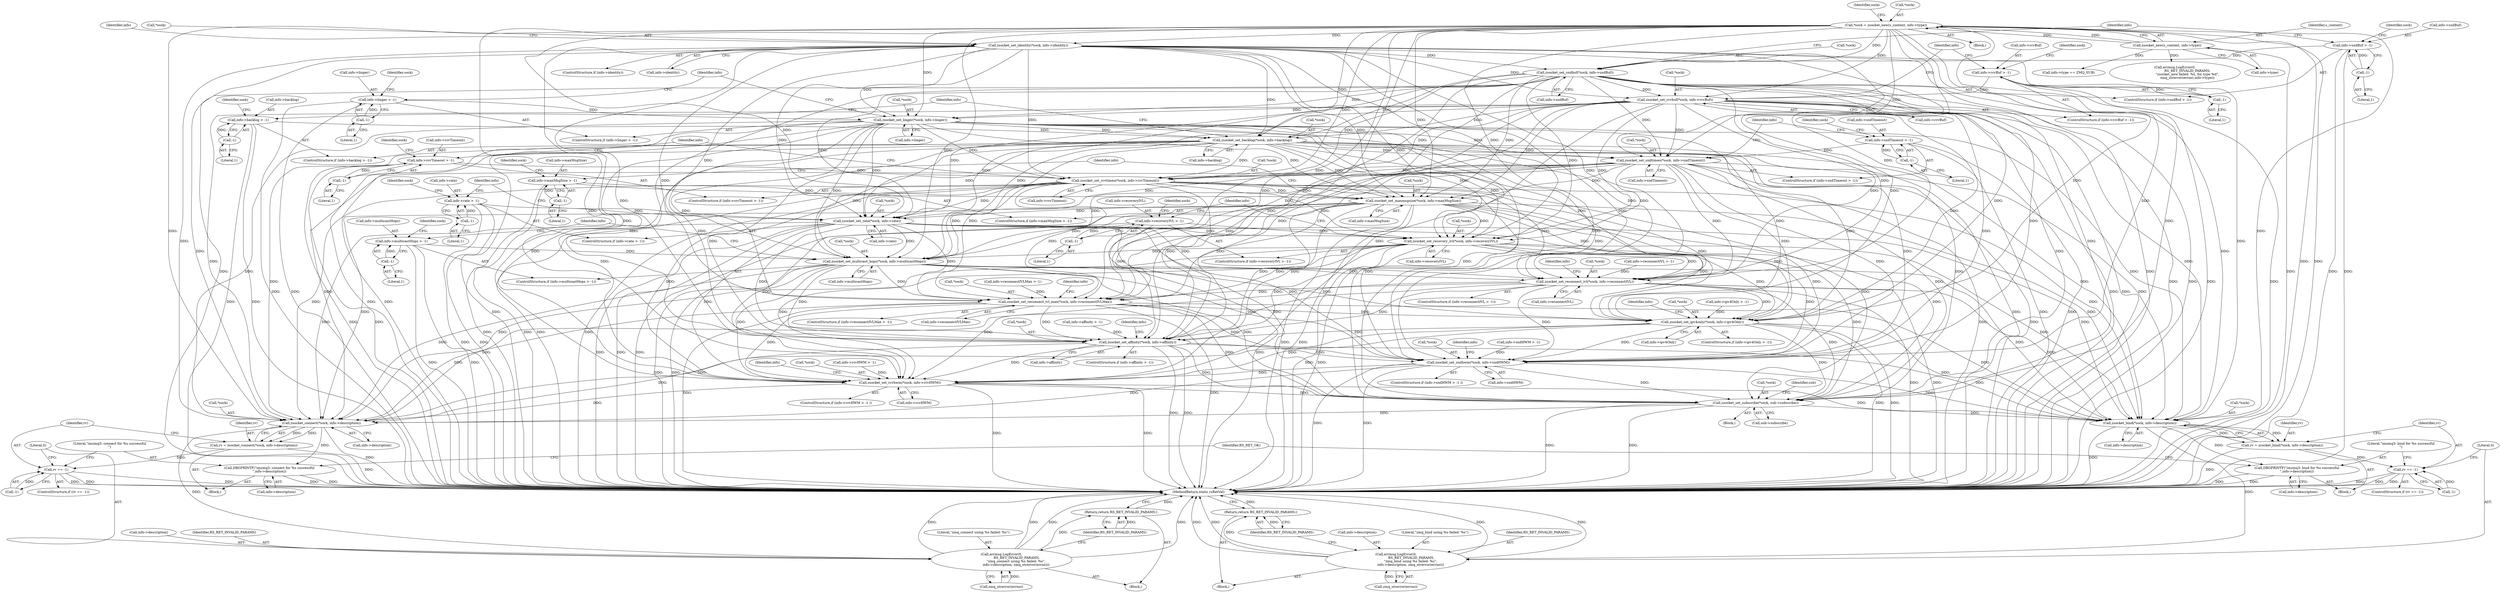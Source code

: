 digraph "0_rsyslog_062d0c671a29f7c6f7dff4a2f1f35df375bbb30b@API" {
"1000267" [label="(Call,zsocket_set_multicast_hops(*sock, info->multicastHops))"];
"1000163" [label="(Call,zsocket_set_rcvbuf(*sock, info->rcvBuf))"];
"1000150" [label="(Call,zsocket_set_sndbuf(*sock, info->sndBuf))"];
"1000137" [label="(Call,zsocket_set_identity(*sock, info->identity))"];
"1000110" [label="(Call,*sock = zsocket_new(s_context, info->type))"];
"1000113" [label="(Call,zsocket_new(s_context, info->type))"];
"1000144" [label="(Call,info->sndBuf > -1)"];
"1000148" [label="(Call,-1)"];
"1000157" [label="(Call,info->rcvBuf > -1)"];
"1000161" [label="(Call,-1)"];
"1000189" [label="(Call,zsocket_set_backlog(*sock, info->backlog))"];
"1000176" [label="(Call,zsocket_set_linger(*sock, info->linger))"];
"1000170" [label="(Call,info->linger > -1)"];
"1000174" [label="(Call,-1)"];
"1000183" [label="(Call,info->backlog > -1)"];
"1000187" [label="(Call,-1)"];
"1000215" [label="(Call,zsocket_set_rcvtimeo(*sock, info->rcvTimeout))"];
"1000202" [label="(Call,zsocket_set_sndtimeo(*sock, info->sndTimeout))"];
"1000196" [label="(Call,info->sndTimeout > -1)"];
"1000200" [label="(Call,-1)"];
"1000209" [label="(Call,info->rcvTimeout > -1)"];
"1000213" [label="(Call,-1)"];
"1000254" [label="(Call,zsocket_set_recovery_ivl(*sock, info->recoveryIVL))"];
"1000228" [label="(Call,zsocket_set_maxmsgsize(*sock, info->maxMsgSize))"];
"1000222" [label="(Call,info->maxMsgSize > -1)"];
"1000226" [label="(Call,-1)"];
"1000241" [label="(Call,zsocket_set_rate(*sock, info->rate))"];
"1000235" [label="(Call,info->rate > -1)"];
"1000239" [label="(Call,-1)"];
"1000248" [label="(Call,info->recoveryIVL > -1)"];
"1000252" [label="(Call,-1)"];
"1000261" [label="(Call,info->multicastHops > -1)"];
"1000265" [label="(Call,-1)"];
"1000280" [label="(Call,zsocket_set_reconnect_ivl(*sock, info->reconnectIVL))"];
"1000293" [label="(Call,zsocket_set_reconnect_ivl_max(*sock, info->reconnectIVLMax))"];
"1000306" [label="(Call,zsocket_set_ipv4only(*sock, info->ipv4Only))"];
"1000319" [label="(Call,zsocket_set_affinity(*sock, info->affinity))"];
"1000332" [label="(Call,zsocket_set_sndhwm(*sock, info->sndHWM))"];
"1000345" [label="(Call,zsocket_set_rcvhwm(*sock, info->rcvHWM))"];
"1000373" [label="(Call,zsocket_set_subscribe(*sock, sub->subscribe))"];
"1000388" [label="(Call,zsocket_connect(*sock, info->description))"];
"1000386" [label="(Call,rv = zsocket_connect(*sock, info->description))"];
"1000395" [label="(Call,rv == -1)"];
"1000400" [label="(Call,errmsg.LogError(0,\n                             RS_RET_INVALID_PARAMS,\n                            \"zmq_connect using %s failed: %s\",\n                            info->description, zmq_strerror(errno)))"];
"1000409" [label="(Return,return RS_RET_INVALID_PARAMS;)"];
"1000411" [label="(Call,DBGPRINTF(\"imzmq3: connect for %s successful\n\",info->description))"];
"1000420" [label="(Call,zsocket_bind(*sock, info->description))"];
"1000418" [label="(Call,rv = zsocket_bind(*sock, info->description))"];
"1000427" [label="(Call,rv == -1)"];
"1000432" [label="(Call,errmsg.LogError(0,\n                             RS_RET_INVALID_PARAMS,\n                            \"zmq_bind using %s failed: %s\",\n                            info->description, zmq_strerror(errno)))"];
"1000441" [label="(Return,return RS_RET_INVALID_PARAMS;)"];
"1000443" [label="(Call,DBGPRINTF(\"imzmq3: bind for %s successful\n\",info->description))"];
"1000204" [label="(Identifier,sock)"];
"1000335" [label="(Call,info->sndHWM)"];
"1000161" [label="(Call,-1)"];
"1000170" [label="(Call,info->linger > -1)"];
"1000191" [label="(Identifier,sock)"];
"1000257" [label="(Call,info->recoveryIVL)"];
"1000296" [label="(Call,info->reconnectIVLMax)"];
"1000149" [label="(Literal,1)"];
"1000217" [label="(Identifier,sock)"];
"1000153" [label="(Call,info->sndBuf)"];
"1000397" [label="(Call,-1)"];
"1000444" [label="(Literal,\"imzmq3: bind for %s successful\n\")"];
"1000436" [label="(Call,info->description)"];
"1000255" [label="(Call,*sock)"];
"1000409" [label="(Return,return RS_RET_INVALID_PARAMS;)"];
"1000198" [label="(Identifier,info)"];
"1000176" [label="(Call,zsocket_set_linger(*sock, info->linger))"];
"1000146" [label="(Identifier,info)"];
"1000150" [label="(Call,zsocket_set_sndbuf(*sock, info->sndBuf))"];
"1000144" [label="(Call,info->sndBuf > -1)"];
"1000228" [label="(Call,zsocket_set_maxmsgsize(*sock, info->maxMsgSize))"];
"1000419" [label="(Identifier,rv)"];
"1000145" [label="(Call,info->sndBuf)"];
"1000261" [label="(Call,info->multicastHops > -1)"];
"1000265" [label="(Call,-1)"];
"1000248" [label="(Call,info->recoveryIVL > -1)"];
"1000373" [label="(Call,zsocket_set_subscribe(*sock, sub->subscribe))"];
"1000190" [label="(Call,*sock)"];
"1000387" [label="(Identifier,rv)"];
"1000151" [label="(Call,*sock)"];
"1000319" [label="(Call,zsocket_set_affinity(*sock, info->affinity))"];
"1000428" [label="(Identifier,rv)"];
"1000263" [label="(Identifier,info)"];
"1000299" [label="(ControlStructure,if (info->ipv4Only > -1))"];
"1000420" [label="(Call,zsocket_bind(*sock, info->description))"];
"1000256" [label="(Identifier,sock)"];
"1000445" [label="(Call,info->description)"];
"1000237" [label="(Identifier,info)"];
"1000385" [label="(Block,)"];
"1000266" [label="(Literal,1)"];
"1000313" [label="(Call,info->affinity > -1)"];
"1000429" [label="(Call,-1)"];
"1000133" [label="(ControlStructure,if (info->identity))"];
"1000213" [label="(Call,-1)"];
"1000137" [label="(Call,zsocket_set_identity(*sock, info->identity))"];
"1000388" [label="(Call,zsocket_connect(*sock, info->description))"];
"1000227" [label="(Literal,1)"];
"1000426" [label="(ControlStructure,if (rv == -1))"];
"1000165" [label="(Identifier,sock)"];
"1000159" [label="(Identifier,info)"];
"1000239" [label="(Call,-1)"];
"1000183" [label="(Call,info->backlog > -1)"];
"1000270" [label="(Call,info->multicastHops)"];
"1000244" [label="(Call,info->rate)"];
"1000400" [label="(Call,errmsg.LogError(0,\n                             RS_RET_INVALID_PARAMS,\n                            \"zmq_connect using %s failed: %s\",\n                            info->description, zmq_strerror(errno)))"];
"1000202" [label="(Call,zsocket_set_sndtimeo(*sock, info->sndTimeout))"];
"1000417" [label="(Block,)"];
"1000315" [label="(Identifier,info)"];
"1000328" [label="(Identifier,info)"];
"1000443" [label="(Call,DBGPRINTF(\"imzmq3: bind for %s successful\n\",info->description))"];
"1000354" [label="(Identifier,info)"];
"1000216" [label="(Call,*sock)"];
"1000431" [label="(Block,)"];
"1000289" [label="(Identifier,info)"];
"1000376" [label="(Call,sub->subscribe)"];
"1000156" [label="(ControlStructure,if (info->rcvBuf > -1))"];
"1000177" [label="(Call,*sock)"];
"1000306" [label="(Call,zsocket_set_ipv4only(*sock, info->ipv4Only))"];
"1000427" [label="(Call,rv == -1)"];
"1000293" [label="(Call,zsocket_set_reconnect_ivl_max(*sock, info->reconnectIVLMax))"];
"1000224" [label="(Identifier,info)"];
"1000267" [label="(Call,zsocket_set_multicast_hops(*sock, info->multicastHops))"];
"1000435" [label="(Literal,\"zmq_bind using %s failed: %s\")"];
"1000346" [label="(Call,*sock)"];
"1000404" [label="(Call,info->description)"];
"1000407" [label="(Call,zmq_strerror(errno))"];
"1000402" [label="(Identifier,RS_RET_INVALID_PARAMS)"];
"1000441" [label="(Return,return RS_RET_INVALID_PARAMS;)"];
"1000395" [label="(Call,rv == -1)"];
"1000421" [label="(Call,*sock)"];
"1000188" [label="(Literal,1)"];
"1000345" [label="(Call,zsocket_set_rcvhwm(*sock, info->rcvHWM))"];
"1000333" [label="(Call,*sock)"];
"1000423" [label="(Call,info->description)"];
"1000192" [label="(Call,info->backlog)"];
"1000396" [label="(Identifier,rv)"];
"1000226" [label="(Call,-1)"];
"1000185" [label="(Identifier,info)"];
"1000120" [label="(Identifier,sock)"];
"1000242" [label="(Call,*sock)"];
"1000325" [label="(ControlStructure,if (info->sndHWM > -1 ))"];
"1000403" [label="(Literal,\"zmq_connect using %s failed: %s\")"];
"1000320" [label="(Call,*sock)"];
"1000332" [label="(Call,zsocket_set_sndhwm(*sock, info->sndHWM))"];
"1000283" [label="(Call,info->reconnectIVL)"];
"1000352" [label="(Call,info->type == ZMQ_SUB)"];
"1000338" [label="(ControlStructure,if (info->rcvHWM > -1 ))"];
"1000208" [label="(ControlStructure,if (info->rcvTimeout > -1))"];
"1000171" [label="(Call,info->linger)"];
"1000215" [label="(Call,zsocket_set_rcvtimeo(*sock, info->rcvTimeout))"];
"1000230" [label="(Identifier,sock)"];
"1000243" [label="(Identifier,sock)"];
"1000175" [label="(Literal,1)"];
"1000166" [label="(Call,info->rcvBuf)"];
"1000247" [label="(ControlStructure,if (info->recoveryIVL > -1))"];
"1000249" [label="(Call,info->recoveryIVL)"];
"1000174" [label="(Call,-1)"];
"1000196" [label="(Call,info->sndTimeout > -1)"];
"1000439" [label="(Call,zmq_strerror(errno))"];
"1000442" [label="(Identifier,RS_RET_INVALID_PARAMS)"];
"1000302" [label="(Identifier,info)"];
"1000195" [label="(ControlStructure,if (info->sndTimeout > -1))"];
"1000253" [label="(Literal,1)"];
"1000234" [label="(ControlStructure,if (info->rate > -1))"];
"1000182" [label="(ControlStructure,if (info->backlog > -1))"];
"1000223" [label="(Call,info->maxMsgSize)"];
"1000218" [label="(Call,info->rcvTimeout)"];
"1000412" [label="(Literal,\"imzmq3: connect for %s successful\n\")"];
"1000122" [label="(Call,errmsg.LogError(0,\n                        RS_RET_INVALID_PARAMS,\n                        \"zsocket_new failed: %s, for type %d\",\n                        zmq_strerror(errno),info->type))"];
"1000339" [label="(Call,info->rcvHWM > -1)"];
"1000179" [label="(Call,info->linger)"];
"1000250" [label="(Identifier,info)"];
"1000433" [label="(Literal,0)"];
"1000434" [label="(Identifier,RS_RET_INVALID_PARAMS)"];
"1000189" [label="(Call,zsocket_set_backlog(*sock, info->backlog))"];
"1000214" [label="(Literal,1)"];
"1000280" [label="(Call,zsocket_set_reconnect_ivl(*sock, info->reconnectIVL))"];
"1000399" [label="(Block,)"];
"1000312" [label="(ControlStructure,if (info->affinity > -1))"];
"1000241" [label="(Call,zsocket_set_rate(*sock, info->rate))"];
"1000205" [label="(Call,info->sndTimeout)"];
"1000410" [label="(Identifier,RS_RET_INVALID_PARAMS)"];
"1000221" [label="(ControlStructure,if (info->maxMsgSize > -1))"];
"1000240" [label="(Literal,1)"];
"1000281" [label="(Call,*sock)"];
"1000401" [label="(Literal,0)"];
"1000110" [label="(Call,*sock = zsocket_new(s_context, info->type))"];
"1000260" [label="(ControlStructure,if (info->multicastHops > -1))"];
"1000187" [label="(Call,-1)"];
"1000148" [label="(Call,-1)"];
"1000162" [label="(Literal,1)"];
"1000184" [label="(Call,info->backlog)"];
"1000113" [label="(Call,zsocket_new(s_context, info->type))"];
"1000211" [label="(Identifier,info)"];
"1000231" [label="(Call,info->maxMsgSize)"];
"1000309" [label="(Call,info->ipv4Only)"];
"1000169" [label="(ControlStructure,if (info->linger > -1))"];
"1000374" [label="(Call,*sock)"];
"1000368" [label="(Identifier,sub)"];
"1000341" [label="(Identifier,info)"];
"1000307" [label="(Call,*sock)"];
"1000450" [label="(MethodReturn,static rsRetVal)"];
"1000115" [label="(Call,info->type)"];
"1000143" [label="(ControlStructure,if (info->sndBuf > -1))"];
"1000391" [label="(Call,info->description)"];
"1000294" [label="(Call,*sock)"];
"1000449" [label="(Identifier,RS_RET_OK)"];
"1000268" [label="(Call,*sock)"];
"1000322" [label="(Call,info->affinity)"];
"1000418" [label="(Call,rv = zsocket_bind(*sock, info->description))"];
"1000235" [label="(Call,info->rate > -1)"];
"1000274" [label="(Call,info->reconnectIVL > -1)"];
"1000107" [label="(Block,)"];
"1000197" [label="(Call,info->sndTimeout)"];
"1000164" [label="(Call,*sock)"];
"1000138" [label="(Call,*sock)"];
"1000348" [label="(Call,info->rcvHWM)"];
"1000210" [label="(Call,info->rcvTimeout)"];
"1000229" [label="(Call,*sock)"];
"1000273" [label="(ControlStructure,if (info->reconnectIVL > -1))"];
"1000254" [label="(Call,zsocket_set_recovery_ivl(*sock, info->recoveryIVL))"];
"1000203" [label="(Call,*sock)"];
"1000262" [label="(Call,info->multicastHops)"];
"1000286" [label="(ControlStructure,if (info->reconnectIVLMax > -1))"];
"1000163" [label="(Call,zsocket_set_rcvbuf(*sock, info->rcvBuf))"];
"1000201" [label="(Literal,1)"];
"1000413" [label="(Call,info->description)"];
"1000394" [label="(ControlStructure,if (rv == -1))"];
"1000236" [label="(Call,info->rate)"];
"1000157" [label="(Call,info->rcvBuf > -1)"];
"1000372" [label="(Block,)"];
"1000300" [label="(Call,info->ipv4Only > -1)"];
"1000269" [label="(Identifier,sock)"];
"1000114" [label="(Identifier,s_context)"];
"1000287" [label="(Call,info->reconnectIVLMax > -1)"];
"1000158" [label="(Call,info->rcvBuf)"];
"1000200" [label="(Call,-1)"];
"1000152" [label="(Identifier,sock)"];
"1000209" [label="(Call,info->rcvTimeout > -1)"];
"1000389" [label="(Call,*sock)"];
"1000178" [label="(Identifier,sock)"];
"1000252" [label="(Call,-1)"];
"1000386" [label="(Call,rv = zsocket_connect(*sock, info->description))"];
"1000411" [label="(Call,DBGPRINTF(\"imzmq3: connect for %s successful\n\",info->description))"];
"1000140" [label="(Call,info->identity)"];
"1000276" [label="(Identifier,info)"];
"1000432" [label="(Call,errmsg.LogError(0,\n                             RS_RET_INVALID_PARAMS,\n                            \"zmq_bind using %s failed: %s\",\n                            info->description, zmq_strerror(errno)))"];
"1000111" [label="(Call,*sock)"];
"1000172" [label="(Identifier,info)"];
"1000222" [label="(Call,info->maxMsgSize > -1)"];
"1000326" [label="(Call,info->sndHWM > -1)"];
"1000267" -> "1000260"  [label="AST: "];
"1000267" -> "1000270"  [label="CFG: "];
"1000268" -> "1000267"  [label="AST: "];
"1000270" -> "1000267"  [label="AST: "];
"1000276" -> "1000267"  [label="CFG: "];
"1000267" -> "1000450"  [label="DDG: "];
"1000267" -> "1000450"  [label="DDG: "];
"1000163" -> "1000267"  [label="DDG: "];
"1000150" -> "1000267"  [label="DDG: "];
"1000189" -> "1000267"  [label="DDG: "];
"1000215" -> "1000267"  [label="DDG: "];
"1000254" -> "1000267"  [label="DDG: "];
"1000228" -> "1000267"  [label="DDG: "];
"1000202" -> "1000267"  [label="DDG: "];
"1000241" -> "1000267"  [label="DDG: "];
"1000176" -> "1000267"  [label="DDG: "];
"1000137" -> "1000267"  [label="DDG: "];
"1000110" -> "1000267"  [label="DDG: "];
"1000261" -> "1000267"  [label="DDG: "];
"1000267" -> "1000280"  [label="DDG: "];
"1000267" -> "1000293"  [label="DDG: "];
"1000267" -> "1000306"  [label="DDG: "];
"1000267" -> "1000319"  [label="DDG: "];
"1000267" -> "1000332"  [label="DDG: "];
"1000267" -> "1000345"  [label="DDG: "];
"1000267" -> "1000373"  [label="DDG: "];
"1000267" -> "1000388"  [label="DDG: "];
"1000267" -> "1000420"  [label="DDG: "];
"1000163" -> "1000156"  [label="AST: "];
"1000163" -> "1000166"  [label="CFG: "];
"1000164" -> "1000163"  [label="AST: "];
"1000166" -> "1000163"  [label="AST: "];
"1000172" -> "1000163"  [label="CFG: "];
"1000163" -> "1000450"  [label="DDG: "];
"1000163" -> "1000450"  [label="DDG: "];
"1000150" -> "1000163"  [label="DDG: "];
"1000137" -> "1000163"  [label="DDG: "];
"1000110" -> "1000163"  [label="DDG: "];
"1000157" -> "1000163"  [label="DDG: "];
"1000163" -> "1000176"  [label="DDG: "];
"1000163" -> "1000189"  [label="DDG: "];
"1000163" -> "1000202"  [label="DDG: "];
"1000163" -> "1000215"  [label="DDG: "];
"1000163" -> "1000228"  [label="DDG: "];
"1000163" -> "1000241"  [label="DDG: "];
"1000163" -> "1000254"  [label="DDG: "];
"1000163" -> "1000280"  [label="DDG: "];
"1000163" -> "1000293"  [label="DDG: "];
"1000163" -> "1000306"  [label="DDG: "];
"1000163" -> "1000319"  [label="DDG: "];
"1000163" -> "1000332"  [label="DDG: "];
"1000163" -> "1000345"  [label="DDG: "];
"1000163" -> "1000373"  [label="DDG: "];
"1000163" -> "1000388"  [label="DDG: "];
"1000163" -> "1000420"  [label="DDG: "];
"1000150" -> "1000143"  [label="AST: "];
"1000150" -> "1000153"  [label="CFG: "];
"1000151" -> "1000150"  [label="AST: "];
"1000153" -> "1000150"  [label="AST: "];
"1000159" -> "1000150"  [label="CFG: "];
"1000150" -> "1000450"  [label="DDG: "];
"1000150" -> "1000450"  [label="DDG: "];
"1000137" -> "1000150"  [label="DDG: "];
"1000110" -> "1000150"  [label="DDG: "];
"1000144" -> "1000150"  [label="DDG: "];
"1000150" -> "1000176"  [label="DDG: "];
"1000150" -> "1000189"  [label="DDG: "];
"1000150" -> "1000202"  [label="DDG: "];
"1000150" -> "1000215"  [label="DDG: "];
"1000150" -> "1000228"  [label="DDG: "];
"1000150" -> "1000241"  [label="DDG: "];
"1000150" -> "1000254"  [label="DDG: "];
"1000150" -> "1000280"  [label="DDG: "];
"1000150" -> "1000293"  [label="DDG: "];
"1000150" -> "1000306"  [label="DDG: "];
"1000150" -> "1000319"  [label="DDG: "];
"1000150" -> "1000332"  [label="DDG: "];
"1000150" -> "1000345"  [label="DDG: "];
"1000150" -> "1000373"  [label="DDG: "];
"1000150" -> "1000388"  [label="DDG: "];
"1000150" -> "1000420"  [label="DDG: "];
"1000137" -> "1000133"  [label="AST: "];
"1000137" -> "1000140"  [label="CFG: "];
"1000138" -> "1000137"  [label="AST: "];
"1000140" -> "1000137"  [label="AST: "];
"1000146" -> "1000137"  [label="CFG: "];
"1000137" -> "1000450"  [label="DDG: "];
"1000137" -> "1000450"  [label="DDG: "];
"1000110" -> "1000137"  [label="DDG: "];
"1000137" -> "1000176"  [label="DDG: "];
"1000137" -> "1000189"  [label="DDG: "];
"1000137" -> "1000202"  [label="DDG: "];
"1000137" -> "1000215"  [label="DDG: "];
"1000137" -> "1000228"  [label="DDG: "];
"1000137" -> "1000241"  [label="DDG: "];
"1000137" -> "1000254"  [label="DDG: "];
"1000137" -> "1000280"  [label="DDG: "];
"1000137" -> "1000293"  [label="DDG: "];
"1000137" -> "1000306"  [label="DDG: "];
"1000137" -> "1000319"  [label="DDG: "];
"1000137" -> "1000332"  [label="DDG: "];
"1000137" -> "1000345"  [label="DDG: "];
"1000137" -> "1000373"  [label="DDG: "];
"1000137" -> "1000388"  [label="DDG: "];
"1000137" -> "1000420"  [label="DDG: "];
"1000110" -> "1000107"  [label="AST: "];
"1000110" -> "1000113"  [label="CFG: "];
"1000111" -> "1000110"  [label="AST: "];
"1000113" -> "1000110"  [label="AST: "];
"1000120" -> "1000110"  [label="CFG: "];
"1000110" -> "1000450"  [label="DDG: "];
"1000110" -> "1000450"  [label="DDG: "];
"1000113" -> "1000110"  [label="DDG: "];
"1000113" -> "1000110"  [label="DDG: "];
"1000110" -> "1000176"  [label="DDG: "];
"1000110" -> "1000189"  [label="DDG: "];
"1000110" -> "1000202"  [label="DDG: "];
"1000110" -> "1000215"  [label="DDG: "];
"1000110" -> "1000228"  [label="DDG: "];
"1000110" -> "1000241"  [label="DDG: "];
"1000110" -> "1000254"  [label="DDG: "];
"1000110" -> "1000280"  [label="DDG: "];
"1000110" -> "1000293"  [label="DDG: "];
"1000110" -> "1000306"  [label="DDG: "];
"1000110" -> "1000319"  [label="DDG: "];
"1000110" -> "1000332"  [label="DDG: "];
"1000110" -> "1000345"  [label="DDG: "];
"1000110" -> "1000373"  [label="DDG: "];
"1000110" -> "1000388"  [label="DDG: "];
"1000110" -> "1000420"  [label="DDG: "];
"1000113" -> "1000115"  [label="CFG: "];
"1000114" -> "1000113"  [label="AST: "];
"1000115" -> "1000113"  [label="AST: "];
"1000113" -> "1000450"  [label="DDG: "];
"1000113" -> "1000122"  [label="DDG: "];
"1000113" -> "1000352"  [label="DDG: "];
"1000144" -> "1000143"  [label="AST: "];
"1000144" -> "1000148"  [label="CFG: "];
"1000145" -> "1000144"  [label="AST: "];
"1000148" -> "1000144"  [label="AST: "];
"1000152" -> "1000144"  [label="CFG: "];
"1000159" -> "1000144"  [label="CFG: "];
"1000144" -> "1000450"  [label="DDG: "];
"1000144" -> "1000450"  [label="DDG: "];
"1000148" -> "1000144"  [label="DDG: "];
"1000148" -> "1000149"  [label="CFG: "];
"1000149" -> "1000148"  [label="AST: "];
"1000157" -> "1000156"  [label="AST: "];
"1000157" -> "1000161"  [label="CFG: "];
"1000158" -> "1000157"  [label="AST: "];
"1000161" -> "1000157"  [label="AST: "];
"1000165" -> "1000157"  [label="CFG: "];
"1000172" -> "1000157"  [label="CFG: "];
"1000157" -> "1000450"  [label="DDG: "];
"1000157" -> "1000450"  [label="DDG: "];
"1000161" -> "1000157"  [label="DDG: "];
"1000161" -> "1000162"  [label="CFG: "];
"1000162" -> "1000161"  [label="AST: "];
"1000189" -> "1000182"  [label="AST: "];
"1000189" -> "1000192"  [label="CFG: "];
"1000190" -> "1000189"  [label="AST: "];
"1000192" -> "1000189"  [label="AST: "];
"1000198" -> "1000189"  [label="CFG: "];
"1000189" -> "1000450"  [label="DDG: "];
"1000189" -> "1000450"  [label="DDG: "];
"1000176" -> "1000189"  [label="DDG: "];
"1000183" -> "1000189"  [label="DDG: "];
"1000189" -> "1000202"  [label="DDG: "];
"1000189" -> "1000215"  [label="DDG: "];
"1000189" -> "1000228"  [label="DDG: "];
"1000189" -> "1000241"  [label="DDG: "];
"1000189" -> "1000254"  [label="DDG: "];
"1000189" -> "1000280"  [label="DDG: "];
"1000189" -> "1000293"  [label="DDG: "];
"1000189" -> "1000306"  [label="DDG: "];
"1000189" -> "1000319"  [label="DDG: "];
"1000189" -> "1000332"  [label="DDG: "];
"1000189" -> "1000345"  [label="DDG: "];
"1000189" -> "1000373"  [label="DDG: "];
"1000189" -> "1000388"  [label="DDG: "];
"1000189" -> "1000420"  [label="DDG: "];
"1000176" -> "1000169"  [label="AST: "];
"1000176" -> "1000179"  [label="CFG: "];
"1000177" -> "1000176"  [label="AST: "];
"1000179" -> "1000176"  [label="AST: "];
"1000185" -> "1000176"  [label="CFG: "];
"1000176" -> "1000450"  [label="DDG: "];
"1000176" -> "1000450"  [label="DDG: "];
"1000170" -> "1000176"  [label="DDG: "];
"1000176" -> "1000202"  [label="DDG: "];
"1000176" -> "1000215"  [label="DDG: "];
"1000176" -> "1000228"  [label="DDG: "];
"1000176" -> "1000241"  [label="DDG: "];
"1000176" -> "1000254"  [label="DDG: "];
"1000176" -> "1000280"  [label="DDG: "];
"1000176" -> "1000293"  [label="DDG: "];
"1000176" -> "1000306"  [label="DDG: "];
"1000176" -> "1000319"  [label="DDG: "];
"1000176" -> "1000332"  [label="DDG: "];
"1000176" -> "1000345"  [label="DDG: "];
"1000176" -> "1000373"  [label="DDG: "];
"1000176" -> "1000388"  [label="DDG: "];
"1000176" -> "1000420"  [label="DDG: "];
"1000170" -> "1000169"  [label="AST: "];
"1000170" -> "1000174"  [label="CFG: "];
"1000171" -> "1000170"  [label="AST: "];
"1000174" -> "1000170"  [label="AST: "];
"1000178" -> "1000170"  [label="CFG: "];
"1000185" -> "1000170"  [label="CFG: "];
"1000170" -> "1000450"  [label="DDG: "];
"1000170" -> "1000450"  [label="DDG: "];
"1000174" -> "1000170"  [label="DDG: "];
"1000174" -> "1000175"  [label="CFG: "];
"1000175" -> "1000174"  [label="AST: "];
"1000183" -> "1000182"  [label="AST: "];
"1000183" -> "1000187"  [label="CFG: "];
"1000184" -> "1000183"  [label="AST: "];
"1000187" -> "1000183"  [label="AST: "];
"1000191" -> "1000183"  [label="CFG: "];
"1000198" -> "1000183"  [label="CFG: "];
"1000183" -> "1000450"  [label="DDG: "];
"1000183" -> "1000450"  [label="DDG: "];
"1000187" -> "1000183"  [label="DDG: "];
"1000187" -> "1000188"  [label="CFG: "];
"1000188" -> "1000187"  [label="AST: "];
"1000215" -> "1000208"  [label="AST: "];
"1000215" -> "1000218"  [label="CFG: "];
"1000216" -> "1000215"  [label="AST: "];
"1000218" -> "1000215"  [label="AST: "];
"1000224" -> "1000215"  [label="CFG: "];
"1000215" -> "1000450"  [label="DDG: "];
"1000215" -> "1000450"  [label="DDG: "];
"1000202" -> "1000215"  [label="DDG: "];
"1000209" -> "1000215"  [label="DDG: "];
"1000215" -> "1000228"  [label="DDG: "];
"1000215" -> "1000241"  [label="DDG: "];
"1000215" -> "1000254"  [label="DDG: "];
"1000215" -> "1000280"  [label="DDG: "];
"1000215" -> "1000293"  [label="DDG: "];
"1000215" -> "1000306"  [label="DDG: "];
"1000215" -> "1000319"  [label="DDG: "];
"1000215" -> "1000332"  [label="DDG: "];
"1000215" -> "1000345"  [label="DDG: "];
"1000215" -> "1000373"  [label="DDG: "];
"1000215" -> "1000388"  [label="DDG: "];
"1000215" -> "1000420"  [label="DDG: "];
"1000202" -> "1000195"  [label="AST: "];
"1000202" -> "1000205"  [label="CFG: "];
"1000203" -> "1000202"  [label="AST: "];
"1000205" -> "1000202"  [label="AST: "];
"1000211" -> "1000202"  [label="CFG: "];
"1000202" -> "1000450"  [label="DDG: "];
"1000202" -> "1000450"  [label="DDG: "];
"1000196" -> "1000202"  [label="DDG: "];
"1000202" -> "1000228"  [label="DDG: "];
"1000202" -> "1000241"  [label="DDG: "];
"1000202" -> "1000254"  [label="DDG: "];
"1000202" -> "1000280"  [label="DDG: "];
"1000202" -> "1000293"  [label="DDG: "];
"1000202" -> "1000306"  [label="DDG: "];
"1000202" -> "1000319"  [label="DDG: "];
"1000202" -> "1000332"  [label="DDG: "];
"1000202" -> "1000345"  [label="DDG: "];
"1000202" -> "1000373"  [label="DDG: "];
"1000202" -> "1000388"  [label="DDG: "];
"1000202" -> "1000420"  [label="DDG: "];
"1000196" -> "1000195"  [label="AST: "];
"1000196" -> "1000200"  [label="CFG: "];
"1000197" -> "1000196"  [label="AST: "];
"1000200" -> "1000196"  [label="AST: "];
"1000204" -> "1000196"  [label="CFG: "];
"1000211" -> "1000196"  [label="CFG: "];
"1000196" -> "1000450"  [label="DDG: "];
"1000196" -> "1000450"  [label="DDG: "];
"1000200" -> "1000196"  [label="DDG: "];
"1000200" -> "1000201"  [label="CFG: "];
"1000201" -> "1000200"  [label="AST: "];
"1000209" -> "1000208"  [label="AST: "];
"1000209" -> "1000213"  [label="CFG: "];
"1000210" -> "1000209"  [label="AST: "];
"1000213" -> "1000209"  [label="AST: "];
"1000217" -> "1000209"  [label="CFG: "];
"1000224" -> "1000209"  [label="CFG: "];
"1000209" -> "1000450"  [label="DDG: "];
"1000209" -> "1000450"  [label="DDG: "];
"1000213" -> "1000209"  [label="DDG: "];
"1000213" -> "1000214"  [label="CFG: "];
"1000214" -> "1000213"  [label="AST: "];
"1000254" -> "1000247"  [label="AST: "];
"1000254" -> "1000257"  [label="CFG: "];
"1000255" -> "1000254"  [label="AST: "];
"1000257" -> "1000254"  [label="AST: "];
"1000263" -> "1000254"  [label="CFG: "];
"1000254" -> "1000450"  [label="DDG: "];
"1000254" -> "1000450"  [label="DDG: "];
"1000228" -> "1000254"  [label="DDG: "];
"1000241" -> "1000254"  [label="DDG: "];
"1000248" -> "1000254"  [label="DDG: "];
"1000254" -> "1000280"  [label="DDG: "];
"1000254" -> "1000293"  [label="DDG: "];
"1000254" -> "1000306"  [label="DDG: "];
"1000254" -> "1000319"  [label="DDG: "];
"1000254" -> "1000332"  [label="DDG: "];
"1000254" -> "1000345"  [label="DDG: "];
"1000254" -> "1000373"  [label="DDG: "];
"1000254" -> "1000388"  [label="DDG: "];
"1000254" -> "1000420"  [label="DDG: "];
"1000228" -> "1000221"  [label="AST: "];
"1000228" -> "1000231"  [label="CFG: "];
"1000229" -> "1000228"  [label="AST: "];
"1000231" -> "1000228"  [label="AST: "];
"1000237" -> "1000228"  [label="CFG: "];
"1000228" -> "1000450"  [label="DDG: "];
"1000228" -> "1000450"  [label="DDG: "];
"1000222" -> "1000228"  [label="DDG: "];
"1000228" -> "1000241"  [label="DDG: "];
"1000228" -> "1000280"  [label="DDG: "];
"1000228" -> "1000293"  [label="DDG: "];
"1000228" -> "1000306"  [label="DDG: "];
"1000228" -> "1000319"  [label="DDG: "];
"1000228" -> "1000332"  [label="DDG: "];
"1000228" -> "1000345"  [label="DDG: "];
"1000228" -> "1000373"  [label="DDG: "];
"1000228" -> "1000388"  [label="DDG: "];
"1000228" -> "1000420"  [label="DDG: "];
"1000222" -> "1000221"  [label="AST: "];
"1000222" -> "1000226"  [label="CFG: "];
"1000223" -> "1000222"  [label="AST: "];
"1000226" -> "1000222"  [label="AST: "];
"1000230" -> "1000222"  [label="CFG: "];
"1000237" -> "1000222"  [label="CFG: "];
"1000222" -> "1000450"  [label="DDG: "];
"1000222" -> "1000450"  [label="DDG: "];
"1000226" -> "1000222"  [label="DDG: "];
"1000226" -> "1000227"  [label="CFG: "];
"1000227" -> "1000226"  [label="AST: "];
"1000241" -> "1000234"  [label="AST: "];
"1000241" -> "1000244"  [label="CFG: "];
"1000242" -> "1000241"  [label="AST: "];
"1000244" -> "1000241"  [label="AST: "];
"1000250" -> "1000241"  [label="CFG: "];
"1000241" -> "1000450"  [label="DDG: "];
"1000241" -> "1000450"  [label="DDG: "];
"1000235" -> "1000241"  [label="DDG: "];
"1000241" -> "1000280"  [label="DDG: "];
"1000241" -> "1000293"  [label="DDG: "];
"1000241" -> "1000306"  [label="DDG: "];
"1000241" -> "1000319"  [label="DDG: "];
"1000241" -> "1000332"  [label="DDG: "];
"1000241" -> "1000345"  [label="DDG: "];
"1000241" -> "1000373"  [label="DDG: "];
"1000241" -> "1000388"  [label="DDG: "];
"1000241" -> "1000420"  [label="DDG: "];
"1000235" -> "1000234"  [label="AST: "];
"1000235" -> "1000239"  [label="CFG: "];
"1000236" -> "1000235"  [label="AST: "];
"1000239" -> "1000235"  [label="AST: "];
"1000243" -> "1000235"  [label="CFG: "];
"1000250" -> "1000235"  [label="CFG: "];
"1000235" -> "1000450"  [label="DDG: "];
"1000235" -> "1000450"  [label="DDG: "];
"1000239" -> "1000235"  [label="DDG: "];
"1000239" -> "1000240"  [label="CFG: "];
"1000240" -> "1000239"  [label="AST: "];
"1000248" -> "1000247"  [label="AST: "];
"1000248" -> "1000252"  [label="CFG: "];
"1000249" -> "1000248"  [label="AST: "];
"1000252" -> "1000248"  [label="AST: "];
"1000256" -> "1000248"  [label="CFG: "];
"1000263" -> "1000248"  [label="CFG: "];
"1000248" -> "1000450"  [label="DDG: "];
"1000248" -> "1000450"  [label="DDG: "];
"1000252" -> "1000248"  [label="DDG: "];
"1000252" -> "1000253"  [label="CFG: "];
"1000253" -> "1000252"  [label="AST: "];
"1000261" -> "1000260"  [label="AST: "];
"1000261" -> "1000265"  [label="CFG: "];
"1000262" -> "1000261"  [label="AST: "];
"1000265" -> "1000261"  [label="AST: "];
"1000269" -> "1000261"  [label="CFG: "];
"1000276" -> "1000261"  [label="CFG: "];
"1000261" -> "1000450"  [label="DDG: "];
"1000261" -> "1000450"  [label="DDG: "];
"1000265" -> "1000261"  [label="DDG: "];
"1000265" -> "1000266"  [label="CFG: "];
"1000266" -> "1000265"  [label="AST: "];
"1000280" -> "1000273"  [label="AST: "];
"1000280" -> "1000283"  [label="CFG: "];
"1000281" -> "1000280"  [label="AST: "];
"1000283" -> "1000280"  [label="AST: "];
"1000289" -> "1000280"  [label="CFG: "];
"1000280" -> "1000450"  [label="DDG: "];
"1000280" -> "1000450"  [label="DDG: "];
"1000274" -> "1000280"  [label="DDG: "];
"1000280" -> "1000293"  [label="DDG: "];
"1000280" -> "1000306"  [label="DDG: "];
"1000280" -> "1000319"  [label="DDG: "];
"1000280" -> "1000332"  [label="DDG: "];
"1000280" -> "1000345"  [label="DDG: "];
"1000280" -> "1000373"  [label="DDG: "];
"1000280" -> "1000388"  [label="DDG: "];
"1000280" -> "1000420"  [label="DDG: "];
"1000293" -> "1000286"  [label="AST: "];
"1000293" -> "1000296"  [label="CFG: "];
"1000294" -> "1000293"  [label="AST: "];
"1000296" -> "1000293"  [label="AST: "];
"1000302" -> "1000293"  [label="CFG: "];
"1000293" -> "1000450"  [label="DDG: "];
"1000293" -> "1000450"  [label="DDG: "];
"1000287" -> "1000293"  [label="DDG: "];
"1000293" -> "1000306"  [label="DDG: "];
"1000293" -> "1000319"  [label="DDG: "];
"1000293" -> "1000332"  [label="DDG: "];
"1000293" -> "1000345"  [label="DDG: "];
"1000293" -> "1000373"  [label="DDG: "];
"1000293" -> "1000388"  [label="DDG: "];
"1000293" -> "1000420"  [label="DDG: "];
"1000306" -> "1000299"  [label="AST: "];
"1000306" -> "1000309"  [label="CFG: "];
"1000307" -> "1000306"  [label="AST: "];
"1000309" -> "1000306"  [label="AST: "];
"1000315" -> "1000306"  [label="CFG: "];
"1000306" -> "1000450"  [label="DDG: "];
"1000306" -> "1000450"  [label="DDG: "];
"1000300" -> "1000306"  [label="DDG: "];
"1000306" -> "1000319"  [label="DDG: "];
"1000306" -> "1000332"  [label="DDG: "];
"1000306" -> "1000345"  [label="DDG: "];
"1000306" -> "1000373"  [label="DDG: "];
"1000306" -> "1000388"  [label="DDG: "];
"1000306" -> "1000420"  [label="DDG: "];
"1000319" -> "1000312"  [label="AST: "];
"1000319" -> "1000322"  [label="CFG: "];
"1000320" -> "1000319"  [label="AST: "];
"1000322" -> "1000319"  [label="AST: "];
"1000328" -> "1000319"  [label="CFG: "];
"1000319" -> "1000450"  [label="DDG: "];
"1000319" -> "1000450"  [label="DDG: "];
"1000313" -> "1000319"  [label="DDG: "];
"1000319" -> "1000332"  [label="DDG: "];
"1000319" -> "1000345"  [label="DDG: "];
"1000319" -> "1000373"  [label="DDG: "];
"1000319" -> "1000388"  [label="DDG: "];
"1000319" -> "1000420"  [label="DDG: "];
"1000332" -> "1000325"  [label="AST: "];
"1000332" -> "1000335"  [label="CFG: "];
"1000333" -> "1000332"  [label="AST: "];
"1000335" -> "1000332"  [label="AST: "];
"1000341" -> "1000332"  [label="CFG: "];
"1000332" -> "1000450"  [label="DDG: "];
"1000332" -> "1000450"  [label="DDG: "];
"1000326" -> "1000332"  [label="DDG: "];
"1000332" -> "1000345"  [label="DDG: "];
"1000332" -> "1000373"  [label="DDG: "];
"1000332" -> "1000388"  [label="DDG: "];
"1000332" -> "1000420"  [label="DDG: "];
"1000345" -> "1000338"  [label="AST: "];
"1000345" -> "1000348"  [label="CFG: "];
"1000346" -> "1000345"  [label="AST: "];
"1000348" -> "1000345"  [label="AST: "];
"1000354" -> "1000345"  [label="CFG: "];
"1000345" -> "1000450"  [label="DDG: "];
"1000345" -> "1000450"  [label="DDG: "];
"1000339" -> "1000345"  [label="DDG: "];
"1000345" -> "1000373"  [label="DDG: "];
"1000345" -> "1000388"  [label="DDG: "];
"1000345" -> "1000420"  [label="DDG: "];
"1000373" -> "1000372"  [label="AST: "];
"1000373" -> "1000376"  [label="CFG: "];
"1000374" -> "1000373"  [label="AST: "];
"1000376" -> "1000373"  [label="AST: "];
"1000368" -> "1000373"  [label="CFG: "];
"1000373" -> "1000450"  [label="DDG: "];
"1000373" -> "1000450"  [label="DDG: "];
"1000373" -> "1000388"  [label="DDG: "];
"1000373" -> "1000420"  [label="DDG: "];
"1000388" -> "1000386"  [label="AST: "];
"1000388" -> "1000391"  [label="CFG: "];
"1000389" -> "1000388"  [label="AST: "];
"1000391" -> "1000388"  [label="AST: "];
"1000386" -> "1000388"  [label="CFG: "];
"1000388" -> "1000450"  [label="DDG: "];
"1000388" -> "1000386"  [label="DDG: "];
"1000388" -> "1000386"  [label="DDG: "];
"1000388" -> "1000400"  [label="DDG: "];
"1000388" -> "1000411"  [label="DDG: "];
"1000386" -> "1000385"  [label="AST: "];
"1000387" -> "1000386"  [label="AST: "];
"1000396" -> "1000386"  [label="CFG: "];
"1000386" -> "1000450"  [label="DDG: "];
"1000386" -> "1000395"  [label="DDG: "];
"1000395" -> "1000394"  [label="AST: "];
"1000395" -> "1000397"  [label="CFG: "];
"1000396" -> "1000395"  [label="AST: "];
"1000397" -> "1000395"  [label="AST: "];
"1000401" -> "1000395"  [label="CFG: "];
"1000412" -> "1000395"  [label="CFG: "];
"1000395" -> "1000450"  [label="DDG: "];
"1000395" -> "1000450"  [label="DDG: "];
"1000395" -> "1000450"  [label="DDG: "];
"1000397" -> "1000395"  [label="DDG: "];
"1000400" -> "1000399"  [label="AST: "];
"1000400" -> "1000407"  [label="CFG: "];
"1000401" -> "1000400"  [label="AST: "];
"1000402" -> "1000400"  [label="AST: "];
"1000403" -> "1000400"  [label="AST: "];
"1000404" -> "1000400"  [label="AST: "];
"1000407" -> "1000400"  [label="AST: "];
"1000410" -> "1000400"  [label="CFG: "];
"1000400" -> "1000450"  [label="DDG: "];
"1000400" -> "1000450"  [label="DDG: "];
"1000400" -> "1000450"  [label="DDG: "];
"1000400" -> "1000450"  [label="DDG: "];
"1000407" -> "1000400"  [label="DDG: "];
"1000400" -> "1000409"  [label="DDG: "];
"1000409" -> "1000399"  [label="AST: "];
"1000409" -> "1000410"  [label="CFG: "];
"1000410" -> "1000409"  [label="AST: "];
"1000450" -> "1000409"  [label="CFG: "];
"1000409" -> "1000450"  [label="DDG: "];
"1000410" -> "1000409"  [label="DDG: "];
"1000411" -> "1000385"  [label="AST: "];
"1000411" -> "1000413"  [label="CFG: "];
"1000412" -> "1000411"  [label="AST: "];
"1000413" -> "1000411"  [label="AST: "];
"1000449" -> "1000411"  [label="CFG: "];
"1000411" -> "1000450"  [label="DDG: "];
"1000411" -> "1000450"  [label="DDG: "];
"1000420" -> "1000418"  [label="AST: "];
"1000420" -> "1000423"  [label="CFG: "];
"1000421" -> "1000420"  [label="AST: "];
"1000423" -> "1000420"  [label="AST: "];
"1000418" -> "1000420"  [label="CFG: "];
"1000420" -> "1000450"  [label="DDG: "];
"1000420" -> "1000418"  [label="DDG: "];
"1000420" -> "1000418"  [label="DDG: "];
"1000420" -> "1000432"  [label="DDG: "];
"1000420" -> "1000443"  [label="DDG: "];
"1000418" -> "1000417"  [label="AST: "];
"1000419" -> "1000418"  [label="AST: "];
"1000428" -> "1000418"  [label="CFG: "];
"1000418" -> "1000450"  [label="DDG: "];
"1000418" -> "1000427"  [label="DDG: "];
"1000427" -> "1000426"  [label="AST: "];
"1000427" -> "1000429"  [label="CFG: "];
"1000428" -> "1000427"  [label="AST: "];
"1000429" -> "1000427"  [label="AST: "];
"1000433" -> "1000427"  [label="CFG: "];
"1000444" -> "1000427"  [label="CFG: "];
"1000427" -> "1000450"  [label="DDG: "];
"1000427" -> "1000450"  [label="DDG: "];
"1000427" -> "1000450"  [label="DDG: "];
"1000429" -> "1000427"  [label="DDG: "];
"1000432" -> "1000431"  [label="AST: "];
"1000432" -> "1000439"  [label="CFG: "];
"1000433" -> "1000432"  [label="AST: "];
"1000434" -> "1000432"  [label="AST: "];
"1000435" -> "1000432"  [label="AST: "];
"1000436" -> "1000432"  [label="AST: "];
"1000439" -> "1000432"  [label="AST: "];
"1000442" -> "1000432"  [label="CFG: "];
"1000432" -> "1000450"  [label="DDG: "];
"1000432" -> "1000450"  [label="DDG: "];
"1000432" -> "1000450"  [label="DDG: "];
"1000432" -> "1000450"  [label="DDG: "];
"1000439" -> "1000432"  [label="DDG: "];
"1000432" -> "1000441"  [label="DDG: "];
"1000441" -> "1000431"  [label="AST: "];
"1000441" -> "1000442"  [label="CFG: "];
"1000442" -> "1000441"  [label="AST: "];
"1000450" -> "1000441"  [label="CFG: "];
"1000441" -> "1000450"  [label="DDG: "];
"1000442" -> "1000441"  [label="DDG: "];
"1000443" -> "1000417"  [label="AST: "];
"1000443" -> "1000445"  [label="CFG: "];
"1000444" -> "1000443"  [label="AST: "];
"1000445" -> "1000443"  [label="AST: "];
"1000449" -> "1000443"  [label="CFG: "];
"1000443" -> "1000450"  [label="DDG: "];
"1000443" -> "1000450"  [label="DDG: "];
}
